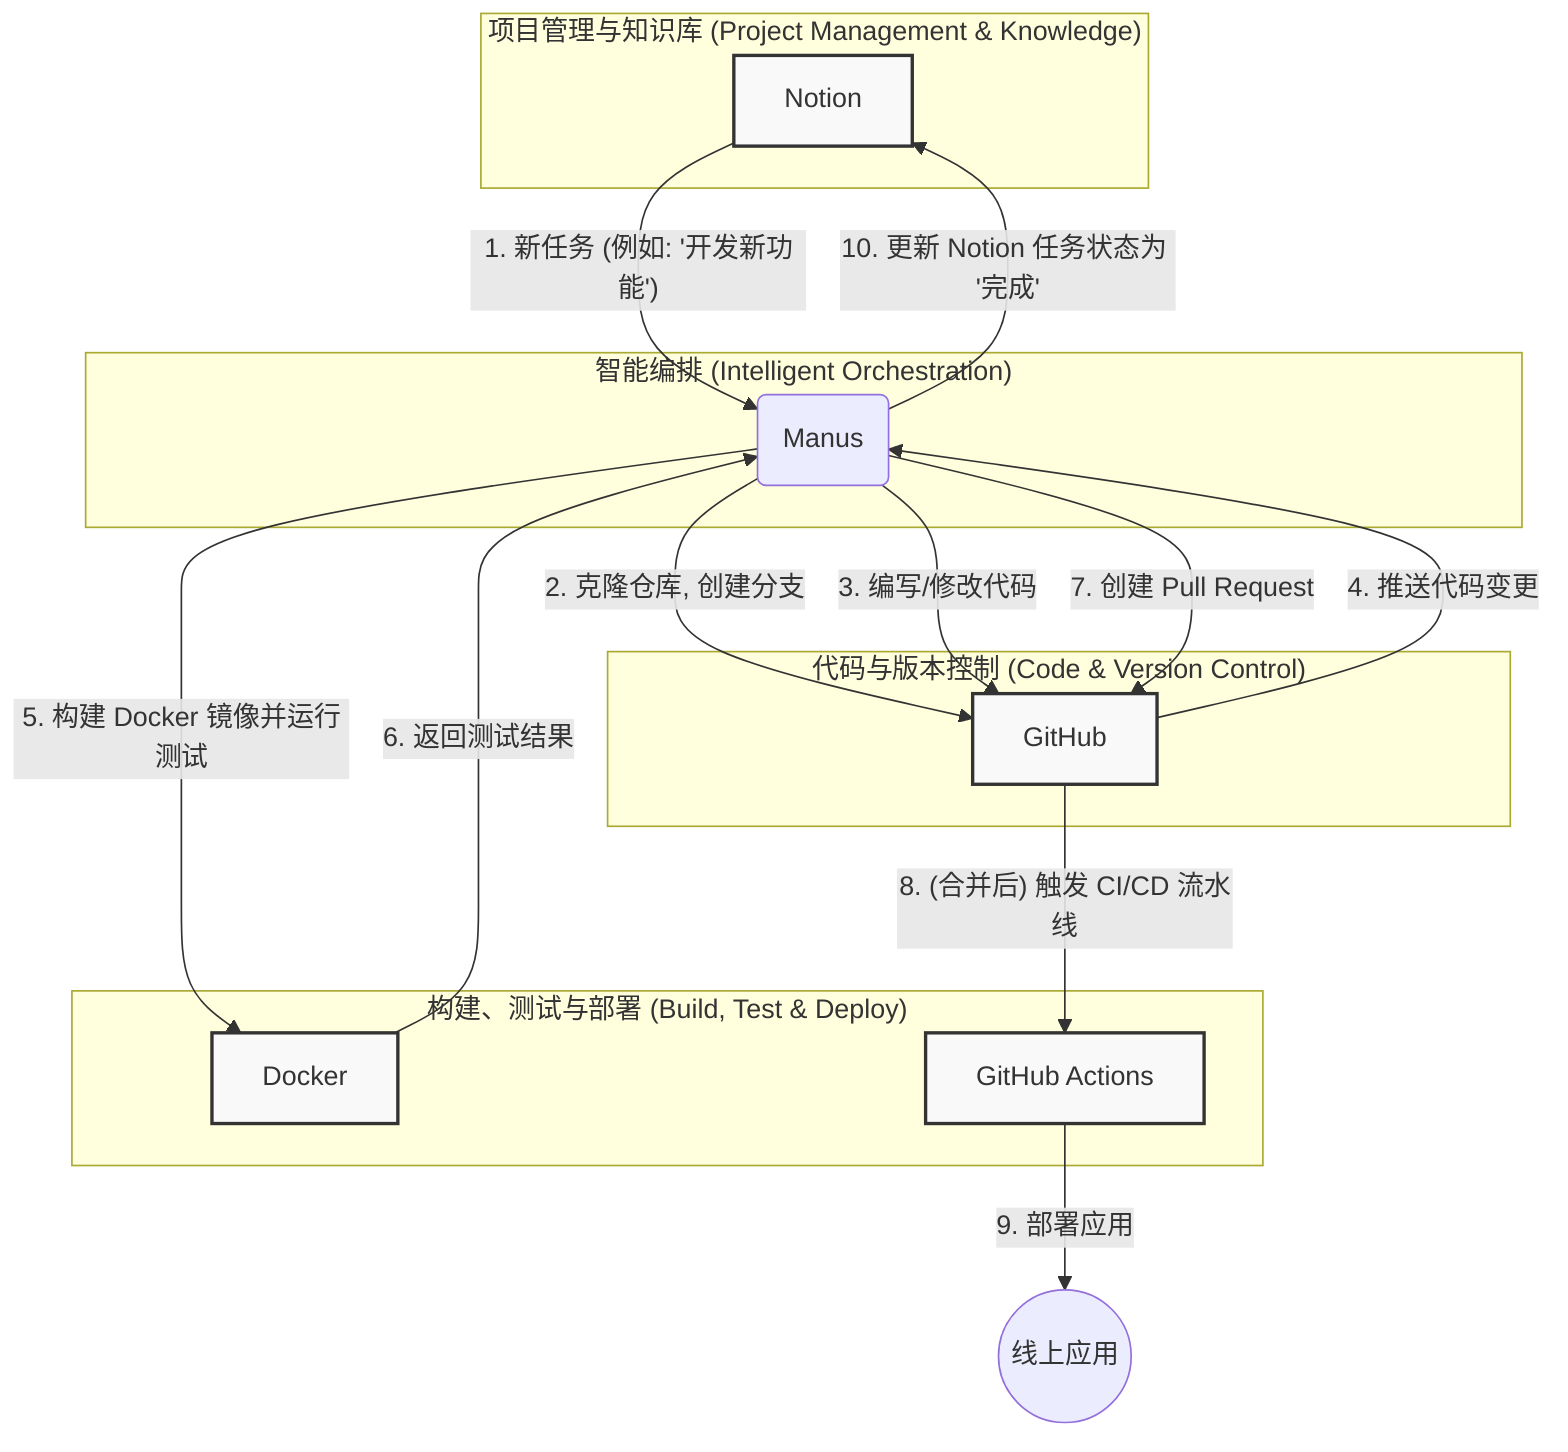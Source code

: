 graph TD
    subgraph "项目管理与知识库 (Project Management & Knowledge)"
        A[Notion]
    end

    subgraph "智能编排 (Intelligent Orchestration)"
        B(Manus)
    end

    subgraph "代码与版本控制 (Code & Version Control)"
        C[GitHub]
    end

    subgraph "构建、测试与部署 (Build, Test & Deploy)"
        D[Docker]
        E[GitHub Actions]
    end

    A -- "1. 新任务 (例如: '开发新功能')" --> B
    B -- "2. 克隆仓库, 创建分支" --> C
    B -- "3. 编写/修改代码" --> C
    C -- "4. 推送代码变更" --> B
    B -- "5. 构建 Docker 镜像并运行测试" --> D
    D -- "6. 返回测试结果" --> B
    B -- "7. 创建 Pull Request" --> C
    C -- "8. (合并后) 触发 CI/CD 流水线" --> E
    E -- "9. 部署应用" --> F((线上应用))
    B -- "10. 更新 Notion 任务状态为 '完成'" --> A

    style A fill:#f9f9f9,stroke:#333,stroke-width:2px
    style C fill:#f9f9f9,stroke:#333,stroke-width:2px
    style D fill:#f9f9f9,stroke:#333,stroke-width:2px
    style E fill:#f9f9f9,stroke:#333,stroke-width:2px